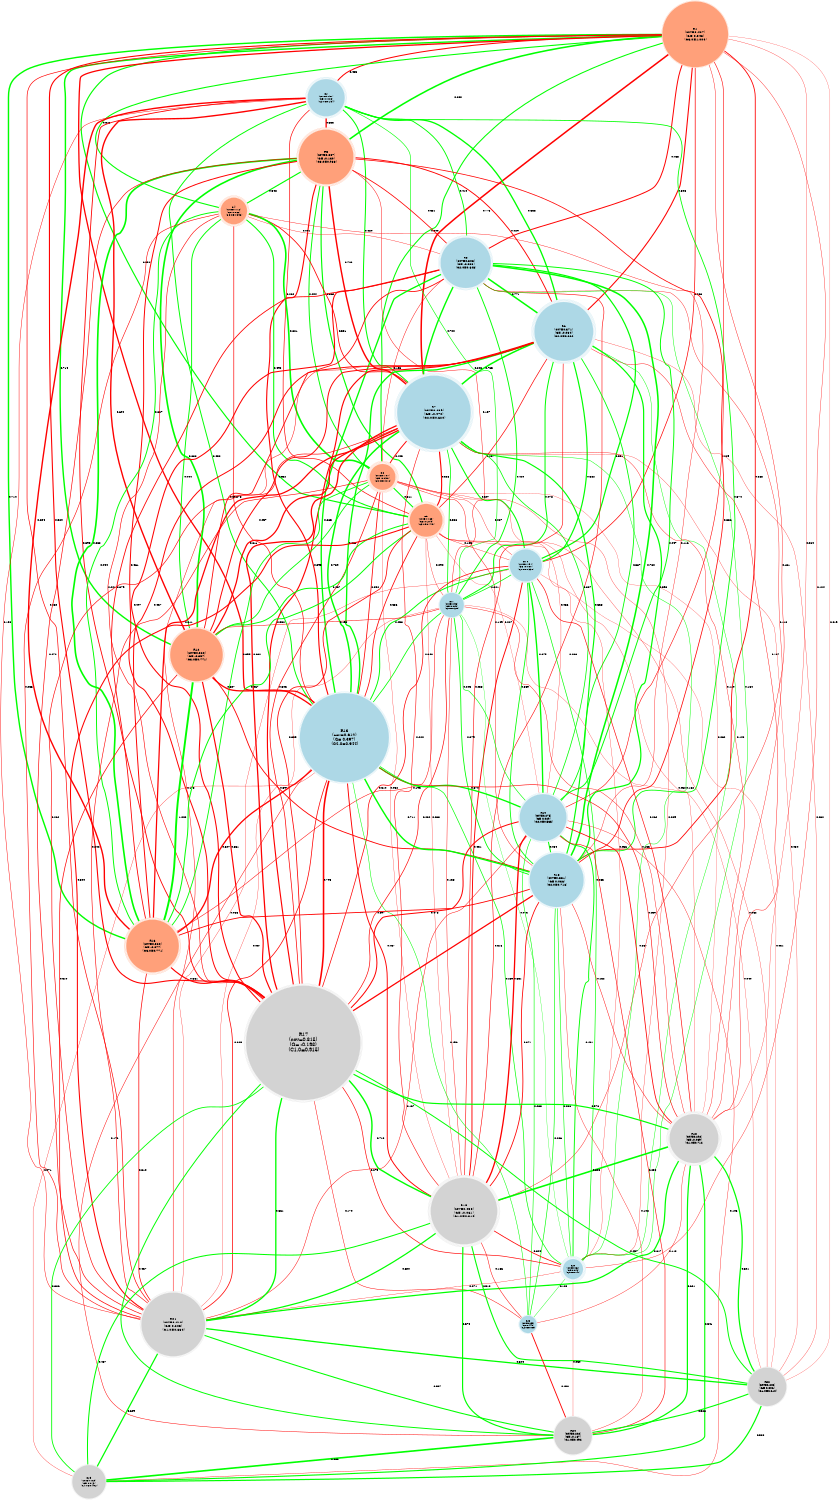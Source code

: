graph "" {
	name=FINGRAM; ratio=auto; size="10,10"; overlap="scale"; nodesep=0.3; center=true; truecolor=true;

	Rule1 [shape=circle,height=5.270,width=5.270,fixedsize=true,peripheries=2,color="#ffa07a",fillcolor="#ffa07a",fontsize=19.0,fontcolor=black,style=filled,label="R1\n (cov=0.427) \n (G= 0.543) \n (C3.0=1.000)",tooltip="Rule1:  IF flavanoids is low AND Hue is low THEN Class is 3.0 (cov=0.427 ; G= 0.543 ; C3.0=1.000)"];
	Rule2 [shape=circle,height=2.966,width=2.966,fixedsize=true,peripheries=4,color="#add8e6",fillcolor="#add8e6",fontsize=13.600000381469727,fontcolor=black,style=filled,label="R2\n (cov=0.197) \n (G= -0.083) \n (C2.0=0.254)",tooltip="Rule2:  IF MalicAcid is low AND flavanoids is low AND Hue is average AND OD280/OD315 is low THEN Class is 2.0 (cov=0.197 ; G= -0.083 ; C2.0=0.254)"];
	Rule3 [shape=circle,height=4.371,width=4.371,fixedsize=true,peripheries=4,color="#ffa07a",fillcolor="#ffa07a",fontsize=17.200000762939453,fontcolor=black,style=filled,label="R3\n (cov=0.337) \n (G= -0.130) \n (C3.0=0.938)",tooltip="Rule3:  IF MalicAcid is average AND flavanoids is low AND Hue is average AND OD280/OD315 is low THEN Class is 3.0 (cov=0.337 ; G= -0.130 ; C3.0=0.938)"];
	Rule4 [shape=circle,height=2.124,width=2.124,fixedsize=true,peripheries=4,color="#ffa07a",fillcolor="#ffa07a",fontsize=13.600000381469727,fontcolor=black,style=filled,label="R4\n (cov=0.112) \n (G= 0.066) \n (C3.0=0.396)",tooltip="Rule4:  IF MalicAcid is high AND flavanoids is low AND Hue is average AND OD280/OD315 is low THEN Class is 3.0 (cov=0.112 ; G= 0.066 ; C3.0=0.396)"];
	Rule5 [shape=circle,height=4.034,width=4.034,fixedsize=true,peripheries=4,color="#add8e6",fillcolor="#add8e6",fontsize=17.200000762939453,fontcolor=black,style=filled,label="R5\n (cov=0.303) \n (G= -0.033) \n (C2.0=0.648)",tooltip="Rule5:  IF Alcohol is low AND flavanoids is low AND Hue is average AND OD280/OD315 is average THEN Class is 2.0 (cov=0.303 ; G= -0.033 ; C2.0=0.648)"];
	Rule6 [shape=circle,height=4.708,width=4.708,fixedsize=true,peripheries=5,color="#add8e6",fillcolor="#add8e6",fontsize=17.200000762939453,fontcolor=black,style=filled,label="R6\n (cov=0.371) \n (G= -0.034) \n (C2.0=0.662)",tooltip="Rule6:  IF Alcohol is average AND MalicAcid is low AND flavanoids is low AND Hue is average AND OD280/OD315 is average THEN Class is 2.0 (cov=0.371 ; G= -0.034 ; C2.0=0.662)"];
	Rule7 [shape=circle,height=5.888,width=5.888,fixedsize=true,peripheries=5,color="#add8e6",fillcolor="#add8e6",fontsize=19.0,fontcolor=black,style=filled,label="R7\n (cov=0.489) \n (G= -0.470) \n (C2.0=0.620)",tooltip="Rule7:  IF Alcohol is average AND MalicAcid is average AND flavanoids is low AND Hue is average AND OD280/OD315 is average THEN Class is 2.0 (cov=0.489 ; G= -0.470 ; C2.0=0.620)"];
	Rule8 [shape=circle,height=2.067,width=2.067,fixedsize=true,peripheries=5,color="#ffa07a",fillcolor="#ffa07a",fontsize=13.600000381469727,fontcolor=black,style=filled,label="R8\n (cov=0.107) \n (G= -0.098) \n (C3.0=0.312)",tooltip="Rule8:  IF Alcohol is average AND MalicAcid is high AND flavanoids is low AND Hue is average AND OD280/OD315 is average THEN Class is 3.0 (cov=0.107 ; G= -0.098 ; C3.0=0.312)"];
	Rule9 [shape=circle,height=2.629,width=2.629,fixedsize=true,peripheries=4,color="#ffa07a",fillcolor="#ffa07a",fontsize=13.600000381469727,fontcolor=black,style=filled,label="R9\n (cov=0.163) \n (G= -0.209) \n (C3.0=0.479)",tooltip="Rule9:  IF Alcohol is high AND flavanoids is low AND Hue is average AND OD280/OD315 is average THEN Class is 3.0 (cov=0.163 ; G= -0.209 ; C3.0=0.479)"];
	Rule10 [shape=circle,height=2.573,width=2.573,fixedsize=true,peripheries=3,color="#add8e6",fillcolor="#add8e6",fontsize=13.600000381469727,fontcolor=black,style=filled,label="R10\n (cov=0.157) \n (G= -0.080) \n (C2.0=0.338)",tooltip="Rule10:  IF flavanoids is low AND Hue is average AND OD280/OD315 is high THEN Class is 2.0 (cov=0.157 ; G= -0.080 ; C2.0=0.338)"];
	Rule11 [shape=circle,height=1.955,width=1.955,fixedsize=true,peripheries=2,color="#add8e6",fillcolor="#add8e6",fontsize=11.800000190734863,fontcolor=black,style=filled,label="R11\n (cov=0.096) \n (G= -0.029) \n (C2.0=0.225)",tooltip="Rule11:  IF flavanoids is low AND Hue is high THEN Class is 2.0 (cov=0.096 ; G= -0.029 ; C2.0=0.225)"];
	Rule12 [shape=circle,height=4.202,width=4.202,fixedsize=true,peripheries=3,color="#ffa07a",fillcolor="#ffa07a",fontsize=17.200000762939453,fontcolor=black,style=filled,label="R12\n (cov=0.320) \n (G= -0.357) \n (C3.0=0.771)",tooltip="Rule12:  IF flavanoids is average AND OD280/OD315 is low AND Proline is low THEN Class is 3.0 (cov=0.320 ; G= -0.357 ; C3.0=0.771)"];
	Rule13 [shape=circle,height=7.124,width=7.124,fixedsize=true,peripheries=3,color="#add8e6",fillcolor="#add8e6",fontsize=22.599998474121094,fontcolor=black,style=filled,label="R13\n (cov=0.612) \n (G= 0.397) \n (C2.0=0.944)",tooltip="Rule13:  IF flavanoids is average AND OD280/OD315 is average AND Proline is low THEN Class is 2.0 (cov=0.612 ; G= 0.397 ; C2.0=0.944)"];
	Rule14 [shape=circle,height=3.753,width=3.753,fixedsize=true,peripheries=3,color="#add8e6",fillcolor="#add8e6",fontsize=15.399999618530273,fontcolor=black,style=filled,label="R14\n (cov=0.275) \n (G= 0.029) \n (C2.0=0.535)",tooltip="Rule14:  IF flavanoids is average AND OD280/OD315 is high AND Proline is low THEN Class is 2.0 (cov=0.275 ; G= 0.029 ; C2.0=0.535)"];
	Rule15 [shape=circle,height=4.315,width=4.315,fixedsize=true,peripheries=3,color="#add8e6",fillcolor="#add8e6",fontsize=17.200000762939453,fontcolor=black,style=filled,label="R15\n (cov=0.331) \n (G= 0.036) \n (C2.0=0.718)",tooltip="Rule15:  IF Alcohol is low AND flavanoids is average AND Proline is average THEN Class is 2.0 (cov=0.331 ; G= 0.036 ; C2.0=0.718)"];
	Rule16 [shape=circle,height=4.202,width=4.202,fixedsize=true,peripheries=4,color="#ffa07a",fillcolor="#ffa07a",fontsize=17.200000762939453,fontcolor=black,style=filled,label="R16\n (cov=0.320) \n (G= -0.377) \n (C3.0=0.771)",tooltip="Rule16:  IF Alcohol is average AND flavanoids is average AND OD280/OD315 is low AND Proline is average THEN Class is 3.0 (cov=0.320 ; G= -0.377 ; C3.0=0.771)"];
	Rule17 [shape=circle,height=9.146,width=9.146,fixedsize=true,peripheries=4,color="#d3d3d3",fillcolor="#d3d3d3",fontsize=26.19999885559082,fontcolor=black,style=filled,label="R17\n (cov=0.815) \n (G= -0.193) \n (C1.0=0.915)",tooltip="Rule17:  IF Alcohol is average AND flavanoids is average AND OD280/OD315 is average AND Proline is average THEN Class is 1.0 (cov=0.815 ; G= -0.193 ; C1.0=0.915)"];
	Rule18 [shape=circle,height=3.921,width=3.921,fixedsize=true,peripheries=5,color="#d3d3d3",fillcolor="#d3d3d3",fontsize=15.399999618530273,fontcolor=black,style=filled,label="R18\n (cov=0.292) \n (G= -0.069) \n (C1.0=0.712)",tooltip="Rule18:  IF Alcohol is average AND AlcalinityOfAsh is low AND flavanoids is average AND OD280/OD315 is high AND Proline is average THEN Class is 1.0 (cov=0.292 ; G= -0.069 ; C1.0=0.712)"];
	Rule19 [shape=circle,height=5.326,width=5.326,fixedsize=true,peripheries=5,color="#d3d3d3",fillcolor="#d3d3d3",fontsize=19.0,fontcolor=black,style=filled,label="R19\n (cov=0.433) \n (G= -0.061) \n (C1.0=0.814)",tooltip="Rule19:  IF Alcohol is average AND AlcalinityOfAsh is average AND flavanoids is average AND OD280/OD315 is high AND Proline is average THEN Class is 1.0 (cov=0.433 ; G= -0.061 ; C1.0=0.814)"];
	Rule20 [shape=circle,height=1.618,width=1.618,fixedsize=true,peripheries=5,color="#add8e6",fillcolor="#add8e6",fontsize=11.800000190734863,fontcolor=black,style=filled,label="R20\n (cov=0.062) \n (G= 0.079) \n (C2.0=0.141)",tooltip="Rule20:  IF Alcohol is average AND AlcalinityOfAsh is high AND flavanoids is average AND OD280/OD315 is high AND Proline is average THEN Class is 2.0 (cov=0.062 ; G= 0.079 ; C2.0=0.141)"];
	Rule21 [shape=circle,height=5.101,width=5.101,fixedsize=true,peripheries=3,color="#d3d3d3",fillcolor="#d3d3d3",fontsize=19.0,fontcolor=black,style=filled,label="R21\n (cov=0.410) \n (G= 0.205) \n (C1.0=0.864)",tooltip="Rule21:  IF Alcohol is high AND flavanoids is average AND Proline is average THEN Class is 1.0 (cov=0.410 ; G= 0.205 ; C1.0=0.864)"];
	Rule22 [shape=circle,height=3.079,width=3.079,fixedsize=true,peripheries=2,color="#d3d3d3",fillcolor="#d3d3d3",fontsize=15.399999618530273,fontcolor=black,style=filled,label="R22\n (cov=0.208) \n (G= 0.306) \n (C1.0=0.610)",tooltip="Rule22:  IF flavanoids is average AND Proline is high THEN Class is 1.0 (cov=0.208 ; G= 0.306 ; C1.0=0.610)"];
	Rule23 [shape=circle,height=1.393,width=1.393,fixedsize=true,peripheries=2,color="#add8e6",fillcolor="#add8e6",fontsize=11.800000190734863,fontcolor=black,style=filled,label="R23\n (cov=0.039) \n (G= 0.445) \n (C2.0=0.085)",tooltip="Rule23:  IF Alcohol is low AND flavanoids is high THEN Class is 2.0 (cov=0.039 ; G= 0.445 ; C2.0=0.085)"];
	Rule24 [shape=circle,height=3.022,width=3.022,fixedsize=true,peripheries=2,color="#d3d3d3",fillcolor="#d3d3d3",fontsize=15.399999618530273,fontcolor=black,style=filled,label="R24\n (cov=0.202) \n (G= -0.187) \n (C1.0=0.492)",tooltip="Rule24:  IF Alcohol is average AND flavanoids is high THEN Class is 1.0 (cov=0.202 ; G= -0.187 ; C1.0=0.492)"];
	Rule25 [shape=circle,height=2.685,width=2.685,fixedsize=true,peripheries=2,color="#d3d3d3",fillcolor="#d3d3d3",fontsize=13.600000381469727,fontcolor=black,style=filled,label="R25\n (cov=0.169) \n (G= 0.073) \n (C1.0=0.492)",tooltip="Rule25:  IF Alcohol is high AND flavanoids is high THEN Class is 1.0 (cov=0.169 ; G= 0.073 ; C1.0=0.492)"];
	  
	Rule1 -- Rule2 [penwidth=5.847,weight=51.527,color=red,fontsize=15,labelfontcolor=red,label="0.485",tooltip="R1 -- R2 (0.485)",title="R1 -- R2 (0.485)"];  
	Rule1 -- Rule3 [penwidth=8.997,weight=20.033,color=green,fontsize=15,labelfontcolor=green,label="0.800",tooltip="R1 -- R3 (0.800)",title="R1 -- R3 (0.800)"];  
	Rule1 -- Rule4 [penwidth=6.130,weight=48.701,color=green,fontsize=15,labelfontcolor=green,label="0.513",tooltip="R1 -- R4 (0.513)",title="R1 -- R4 (0.513)"];  
	Rule1 -- Rule5 [penwidth=5.683,weight=53.171,color=red,fontsize=15,labelfontcolor=red,label="0.468",tooltip="R1 -- R5 (0.468)",title="R1 -- R5 (0.468)"];  
	Rule1 -- Rule6 [penwidth=6.083,weight=49.170,color=red,fontsize=15,labelfontcolor=red,label="0.508",tooltip="R1 -- R6 (0.508)",title="R1 -- R6 (0.508)"];  
	Rule1 -- Rule7 [penwidth=8.748,weight=22.523,color=red,fontsize=15,labelfontcolor=red,label="0.775",tooltip="R1 -- R7 (0.775)",title="R1 -- R7 (0.775)"];  
	Rule1 -- Rule8 [penwidth=6.000,weight=50.000,color=green,fontsize=15,labelfontcolor=green,label="0.500",tooltip="R1 -- R8 (0.500)",title="R1 -- R8 (0.500)"];  
	Rule1 -- Rule9 [penwidth=6.538,weight=44.618,color=green,fontsize=15,labelfontcolor=green,label="0.554",tooltip="R1 -- R9 (0.554)",title="R1 -- R9 (0.554)"];  
	Rule1 -- Rule10 [penwidth=4.035,weight=69.651,color=red,fontsize=15,labelfontcolor=red,label="0.303",tooltip="R1 -- R10 (0.303)",title="R1 -- R10 (0.303)"];  
	Rule1 -- Rule12 [penwidth=8.141,weight=28.591,color=green,fontsize=15,labelfontcolor=green,label="0.714",tooltip="R1 -- R12 (0.714)",title="R1 -- R12 (0.714)"];  
	Rule1 -- Rule13 [penwidth=7.372,weight=36.275,color=red,fontsize=15,labelfontcolor=red,label="0.637",tooltip="R1 -- R13 (0.637)",title="R1 -- R13 (0.637)"];  
	Rule1 -- Rule14 [penwidth=3.294,weight=77.058,color=red,fontsize=15,labelfontcolor=red,label="0.229",tooltip="R1 -- R14 (0.229)",title="R1 -- R14 (0.229)"];  
	Rule1 -- Rule15 [penwidth=4.883,weight=61.172,color=red,fontsize=15,labelfontcolor=red,label="0.388",tooltip="R1 -- R15 (0.388)",title="R1 -- R15 (0.388)"];  
	Rule1 -- Rule16 [penwidth=8.141,weight=28.591,color=green,fontsize=15,labelfontcolor=green,label="0.714",tooltip="R1 -- R16 (0.714)",title="R1 -- R16 (0.714)"];  
	Rule1 -- Rule17 [penwidth=6.239,weight=47.607,color=red,fontsize=15,labelfontcolor=red,label="0.524",tooltip="R1 -- R17 (0.524)",title="R1 -- R17 (0.524)"];  
	Rule1 -- Rule18 [penwidth=1.636,weight=93.637,color=red,fontsize=15,labelfontcolor=red,label="0.064",tooltip="R1 -- R18 (0.064)",title="R1 -- R18 (0.064)"];  
	Rule1 -- Rule19 [penwidth=2.307,weight=86.928,color=red,fontsize=15,labelfontcolor=red,label="0.131",tooltip="R1 -- R19 (0.131)",title="R1 -- R19 (0.131)"];  
	Rule1 -- Rule20 [penwidth=2.038,weight=89.624,color=red,fontsize=15,labelfontcolor=red,label="0.104",tooltip="R1 -- R20 (0.104)",title="R1 -- R20 (0.104)"];  
	Rule1 -- Rule21 [penwidth=3.819,weight=71.806,color=red,fontsize=15,labelfontcolor=red,label="0.282",tooltip="R1 -- R21 (0.282)",title="R1 -- R21 (0.282)"];  
	Rule1 -- Rule22 [penwidth=1.191,weight=98.088,color=red,fontsize=15,labelfontcolor=red,label="0.019",tooltip="R1 -- R22 (0.019)",title="R1 -- R22 (0.019)"];  
	Rule2 -- Rule3 [penwidth=7.547,weight=34.535,color=red,fontsize=15,labelfontcolor=red,label="0.655",tooltip="R2 -- R3 (0.655)",title="R2 -- R3 (0.655)"];  
	Rule2 -- Rule5 [penwidth=5.140,weight=58.596,color=green,fontsize=15,labelfontcolor=green,label="0.414",tooltip="R2 -- R5 (0.414)",title="R2 -- R5 (0.414)"];  
	Rule2 -- Rule6 [penwidth=7.658,weight=33.420,color=green,fontsize=15,labelfontcolor=green,label="0.666",tooltip="R2 -- R6 (0.666)",title="R2 -- R6 (0.666)"];  
	Rule2 -- Rule7 [penwidth=5.893,weight=51.071,color=green,fontsize=15,labelfontcolor=green,label="0.489",tooltip="R2 -- R7 (0.489)",title="R2 -- R7 (0.489)"];  
	Rule2 -- Rule9 [penwidth=3.825,weight=71.751,color=red,fontsize=15,labelfontcolor=red,label="0.282",tooltip="R2 -- R9 (0.282)",title="R2 -- R9 (0.282)"];  
	Rule2 -- Rule11 [penwidth=3.460,weight=75.402,color=green,fontsize=15,labelfontcolor=green,label="0.246",tooltip="R2 -- R11 (0.246)",title="R2 -- R11 (0.246)"];  
	Rule2 -- Rule12 [penwidth=7.940,weight=30.595,color=red,fontsize=15,labelfontcolor=red,label="0.694",tooltip="R2 -- R12 (0.694)",title="R2 -- R12 (0.694)"];  
	Rule2 -- Rule13 [penwidth=5.533,weight=54.667,color=green,fontsize=15,labelfontcolor=green,label="0.453",tooltip="R2 -- R13 (0.453)",title="R2 -- R13 (0.453)"];  
	Rule2 -- Rule15 [penwidth=4.741,weight=62.590,color=green,fontsize=15,labelfontcolor=green,label="0.374",tooltip="R2 -- R15 (0.374)",title="R2 -- R15 (0.374)"];  
	Rule2 -- Rule16 [penwidth=7.940,weight=30.595,color=red,fontsize=15,labelfontcolor=red,label="0.694",tooltip="R2 -- R16 (0.694)",title="R2 -- R16 (0.694)"];  
	Rule2 -- Rule17 [penwidth=4.930,weight=60.696,color=red,fontsize=15,labelfontcolor=red,label="0.393",tooltip="R2 -- R17 (0.393)",title="R2 -- R17 (0.393)"];  
	Rule2 -- Rule21 [penwidth=2.583,weight=84.173,color=red,fontsize=15,labelfontcolor=red,label="0.158",tooltip="R2 -- R21 (0.158)",title="R2 -- R21 (0.158)"];  
	Rule3 -- Rule4 [penwidth=6.485,weight=45.152,color=green,fontsize=15,labelfontcolor=green,label="0.548",tooltip="R3 -- R4 (0.548)",title="R3 -- R4 (0.548)"];  
	Rule3 -- Rule5 [penwidth=4.514,weight=64.864,color=red,fontsize=15,labelfontcolor=red,label="0.351",tooltip="R3 -- R5 (0.351)",title="R3 -- R5 (0.351)"];  
	Rule3 -- Rule6 [penwidth=5.291,weight=57.094,color=red,fontsize=15,labelfontcolor=red,label="0.429",tooltip="R3 -- R6 (0.429)",title="R3 -- R6 (0.429)"];  
	Rule3 -- Rule7 [penwidth=8.197,weight=28.027,color=red,fontsize=15,labelfontcolor=red,label="0.720",tooltip="R3 -- R7 (0.720)",title="R3 -- R7 (0.720)"];  
	Rule3 -- Rule8 [penwidth=5.443,weight=55.574,color=green,fontsize=15,labelfontcolor=green,label="0.444",tooltip="R3 -- R8 (0.444)",title="R3 -- R8 (0.444)"];  
	Rule3 -- Rule9 [penwidth=6.514,weight=44.862,color=green,fontsize=15,labelfontcolor=green,label="0.551",tooltip="R3 -- R9 (0.551)",title="R3 -- R9 (0.551)"];  
	Rule3 -- Rule11 [penwidth=2.566,weight=84.344,color=red,fontsize=15,labelfontcolor=red,label="0.157",tooltip="R3 -- R11 (0.157)",title="R3 -- R11 (0.157)"];  
	Rule3 -- Rule12 [penwidth=9.379,weight=16.212,color=green,fontsize=15,labelfontcolor=green,label="0.838",tooltip="R3 -- R12 (0.838)",title="R3 -- R12 (0.838)"];  
	Rule3 -- Rule13 [penwidth=6.317,weight=46.828,color=red,fontsize=15,labelfontcolor=red,label="0.532",tooltip="R3 -- R13 (0.532)",title="R3 -- R13 (0.532)"];  
	Rule3 -- Rule15 [penwidth=4.361,weight=66.385,color=red,fontsize=15,labelfontcolor=red,label="0.336",tooltip="R3 -- R15 (0.336)",title="R3 -- R15 (0.336)"];  
	Rule3 -- Rule16 [penwidth=9.379,weight=16.212,color=green,fontsize=15,labelfontcolor=green,label="0.838",tooltip="R3 -- R16 (0.838)",title="R3 -- R16 (0.838)"];  
	Rule3 -- Rule17 [penwidth=5.610,weight=53.899,color=red,fontsize=15,labelfontcolor=red,label="0.461",tooltip="R3 -- R17 (0.461)",title="R3 -- R17 (0.461)"];  
	Rule3 -- Rule21 [penwidth=3.720,weight=72.802,color=red,fontsize=15,labelfontcolor=red,label="0.272",tooltip="R3 -- R21 (0.272)",title="R3 -- R21 (0.272)"];  
	Rule4 -- Rule5 [penwidth=1.913,weight=90.871,color=red,fontsize=15,labelfontcolor=red,label="0.091",tooltip="R4 -- R5 (0.091)",title="R4 -- R5 (0.091)"];  
	Rule4 -- Rule7 [penwidth=4.596,weight=64.040,color=red,fontsize=15,labelfontcolor=red,label="0.360",tooltip="R4 -- R7 (0.360)",title="R4 -- R7 (0.360)"];  
	Rule4 -- Rule8 [penwidth=9.208,weight=17.922,color=green,fontsize=15,labelfontcolor=green,label="0.821",tooltip="R4 -- R8 (0.821)",title="R4 -- R8 (0.821)"];  
	Rule4 -- Rule9 [penwidth=5.983,weight=50.173,color=green,fontsize=15,labelfontcolor=green,label="0.498",tooltip="R4 -- R9 (0.498)",title="R4 -- R9 (0.498)"];  
	Rule4 -- Rule12 [penwidth=5.443,weight=55.574,color=green,fontsize=15,labelfontcolor=green,label="0.444",tooltip="R4 -- R12 (0.444)",title="R4 -- R12 (0.444)"];  
	Rule4 -- Rule13 [penwidth=3.784,weight=72.157,color=red,fontsize=15,labelfontcolor=red,label="0.278",tooltip="R4 -- R13 (0.278)",title="R4 -- R13 (0.278)"];  
	Rule4 -- Rule15 [penwidth=2.164,weight=88.356,color=red,fontsize=15,labelfontcolor=red,label="0.116",tooltip="R4 -- R15 (0.116)",title="R4 -- R15 (0.116)"];  
	Rule4 -- Rule16 [penwidth=5.443,weight=55.574,color=green,fontsize=15,labelfontcolor=green,label="0.444",tooltip="R4 -- R16 (0.444)",title="R4 -- R16 (0.444)"];  
	Rule4 -- Rule17 [penwidth=3.414,weight=75.860,color=red,fontsize=15,labelfontcolor=red,label="0.241",tooltip="R4 -- R17 (0.241)",title="R4 -- R17 (0.241)"];  
	Rule4 -- Rule21 [penwidth=3.355,weight=76.446,color=red,fontsize=15,labelfontcolor=red,label="0.236",tooltip="R4 -- R21 (0.236)",title="R4 -- R21 (0.236)"];  
	Rule5 -- Rule6 [penwidth=8.705,weight=22.947,color=green,fontsize=15,labelfontcolor=green,label="0.771",tooltip="R5 -- R6 (0.771)",title="R5 -- R6 (0.771)"];  
	Rule5 -- Rule7 [penwidth=8.003,weight=29.970,color=green,fontsize=15,labelfontcolor=green,label="0.700",tooltip="R5 -- R7 (0.700)",title="R5 -- R7 (0.700)"];  
	Rule5 -- Rule8 [penwidth=2.561,weight=84.390,color=red,fontsize=15,labelfontcolor=red,label="0.156",tooltip="R5 -- R8 (0.156)",title="R5 -- R8 (0.156)"];  
	Rule5 -- Rule10 [penwidth=6.915,weight=40.850,color=green,fontsize=15,labelfontcolor=green,label="0.591",tooltip="R5 -- R10 (0.591)",title="R5 -- R10 (0.591)"];  
	Rule5 -- Rule11 [penwidth=5.291,weight=57.094,color=green,fontsize=15,labelfontcolor=green,label="0.429",tooltip="R5 -- R11 (0.429)",title="R5 -- R11 (0.429)"];  
	Rule5 -- Rule12 [penwidth=4.785,weight=62.148,color=red,fontsize=15,labelfontcolor=red,label="0.379",tooltip="R5 -- R12 (0.379)",title="R5 -- R12 (0.379)"];  
	Rule5 -- Rule13 [penwidth=7.648,weight=33.525,color=green,fontsize=15,labelfontcolor=green,label="0.665",tooltip="R5 -- R13 (0.665)",title="R5 -- R13 (0.665)"];  
	Rule5 -- Rule14 [penwidth=5.471,weight=55.287,color=green,fontsize=15,labelfontcolor=green,label="0.447",tooltip="R5 -- R14 (0.447)",title="R5 -- R14 (0.447)"];  
	Rule5 -- Rule15 [penwidth=8.795,weight=22.048,color=green,fontsize=15,labelfontcolor=green,label="0.780",tooltip="R5 -- R15 (0.780)",title="R5 -- R15 (0.780)"];  
	Rule5 -- Rule16 [penwidth=4.785,weight=62.148,color=red,fontsize=15,labelfontcolor=red,label="0.379",tooltip="R5 -- R16 (0.379)",title="R5 -- R16 (0.379)"];  
	Rule5 -- Rule17 [penwidth=5.972,weight=50.275,color=red,fontsize=15,labelfontcolor=red,label="0.497",tooltip="R5 -- R17 (0.497)",title="R5 -- R17 (0.497)"];  
	Rule5 -- Rule18 [penwidth=2.132,weight=88.677,color=red,fontsize=15,labelfontcolor=red,label="0.113",tooltip="R5 -- R18 (0.113)",title="R5 -- R18 (0.113)"];  
	Rule5 -- Rule19 [penwidth=3.326,weight=76.738,color=red,fontsize=15,labelfontcolor=red,label="0.233",tooltip="R5 -- R19 (0.233)",title="R5 -- R19 (0.233)"];  
	Rule5 -- Rule20 [penwidth=2.641,weight=83.588,color=green,fontsize=15,labelfontcolor=green,label="0.164",tooltip="R5 -- R20 (0.164)",title="R5 -- R20 (0.164)"];  
	Rule6 -- Rule7 [penwidth=8.654,weight=23.459,color=green,fontsize=15,labelfontcolor=green,label="0.765",tooltip="R6 -- R7 (0.765)",title="R6 -- R7 (0.765)"];  
	Rule6 -- Rule9 [penwidth=3.971,weight=70.285,color=red,fontsize=15,labelfontcolor=red,label="0.297",tooltip="R6 -- R9 (0.297)",title="R6 -- R9 (0.297)"];  
	Rule6 -- Rule10 [penwidth=6.816,weight=41.845,color=green,fontsize=15,labelfontcolor=green,label="0.582",tooltip="R6 -- R10 (0.582)",title="R6 -- R10 (0.582)"];  
	Rule6 -- Rule11 [penwidth=5.777,weight=52.233,color=green,fontsize=15,labelfontcolor=green,label="0.478",tooltip="R6 -- R11 (0.478)",title="R6 -- R11 (0.478)"];  
	Rule6 -- Rule12 [penwidth=5.565,weight=54.349,color=red,fontsize=15,labelfontcolor=red,label="0.457",tooltip="R6 -- R12 (0.457)",title="R6 -- R12 (0.457)"];  
	Rule6 -- Rule13 [penwidth=7.602,weight=33.976,color=green,fontsize=15,labelfontcolor=green,label="0.660",tooltip="R6 -- R13 (0.660)",title="R6 -- R13 (0.660)"];  
	Rule6 -- Rule14 [penwidth=4.869,weight=61.314,color=green,fontsize=15,labelfontcolor=green,label="0.387",tooltip="R6 -- R14 (0.387)",title="R6 -- R14 (0.387)"];  
	Rule6 -- Rule15 [penwidth=6.929,weight=40.707,color=green,fontsize=15,labelfontcolor=green,label="0.593",tooltip="R6 -- R15 (0.593)",title="R6 -- R15 (0.593)"];  
	Rule6 -- Rule16 [penwidth=5.565,weight=54.349,color=red,fontsize=15,labelfontcolor=red,label="0.457",tooltip="R6 -- R16 (0.457)",title="R6 -- R16 (0.457)"];  
	Rule6 -- Rule17 [penwidth=6.520,weight=44.800,color=red,fontsize=15,labelfontcolor=red,label="0.552",tooltip="R6 -- R17 (0.552)",title="R6 -- R17 (0.552)"];  
	Rule6 -- Rule18 [penwidth=2.366,weight=86.344,color=red,fontsize=15,labelfontcolor=red,label="0.137",tooltip="R6 -- R18 (0.137)",title="R6 -- R18 (0.137)"];  
	Rule6 -- Rule19 [penwidth=3.385,weight=76.153,color=red,fontsize=15,labelfontcolor=red,label="0.238",tooltip="R6 -- R19 (0.238)",title="R6 -- R19 (0.238)"];  
	Rule6 -- Rule20 [penwidth=2.485,weight=85.155,color=green,fontsize=15,labelfontcolor=green,label="0.148",tooltip="R6 -- R20 (0.148)",title="R6 -- R20 (0.148)"];  
	Rule6 -- Rule21 [penwidth=2.729,weight=82.712,color=red,fontsize=15,labelfontcolor=red,label="0.173",tooltip="R6 -- R21 (0.173)",title="R6 -- R21 (0.173)"];  
	Rule6 -- Rule22 [penwidth=1.615,weight=93.845,color=red,fontsize=15,labelfontcolor=red,label="0.062",tooltip="R6 -- R22 (0.062)",title="R6 -- R22 (0.062)"];  
	Rule7 -- Rule8 [penwidth=5.427,weight=55.727,color=red,fontsize=15,labelfontcolor=red,label="0.443",tooltip="R7 -- R8 (0.443)",title="R7 -- R8 (0.443)"];  
	Rule7 -- Rule9 [penwidth=6.375,weight=46.247,color=red,fontsize=15,labelfontcolor=red,label="0.538",tooltip="R7 -- R9 (0.538)",title="R7 -- R9 (0.538)"];  
	Rule7 -- Rule10 [penwidth=6.065,weight=49.347,color=green,fontsize=15,labelfontcolor=green,label="0.507",tooltip="R7 -- R10 (0.507)",title="R7 -- R10 (0.507)"];  
	Rule7 -- Rule11 [penwidth=4.380,weight=66.197,color=green,fontsize=15,labelfontcolor=green,label="0.338",tooltip="R7 -- R11 (0.338)",title="R7 -- R11 (0.338)"];  
	Rule7 -- Rule12 [penwidth=7.106,weight=38.938,color=red,fontsize=15,labelfontcolor=red,label="0.611",tooltip="R7 -- R12 (0.611)",title="R7 -- R12 (0.611)"];  
	Rule7 -- Rule13 [penwidth=8.394,weight=26.063,color=green,fontsize=15,labelfontcolor=green,label="0.739",tooltip="R7 -- R13 (0.739)",title="R7 -- R13 (0.739)"];  
	Rule7 -- Rule14 [penwidth=4.369,weight=66.305,color=green,fontsize=15,labelfontcolor=green,label="0.337",tooltip="R7 -- R14 (0.337)",title="R7 -- R14 (0.337)"];  
	Rule7 -- Rule15 [penwidth=6.583,weight=44.169,color=green,fontsize=15,labelfontcolor=green,label="0.558",tooltip="R7 -- R15 (0.558)",title="R7 -- R15 (0.558)"];  
	Rule7 -- Rule16 [penwidth=7.106,weight=38.938,color=red,fontsize=15,labelfontcolor=red,label="0.611",tooltip="R7 -- R16 (0.611)",title="R7 -- R16 (0.611)"];  
	Rule7 -- Rule17 [penwidth=7.321,weight=36.786,color=red,fontsize=15,labelfontcolor=red,label="0.632",tooltip="R7 -- R17 (0.632)",title="R7 -- R17 (0.632)"];  
	Rule7 -- Rule18 [penwidth=2.189,weight=88.106,color=red,fontsize=15,labelfontcolor=red,label="0.119",tooltip="R7 -- R18 (0.119)",title="R7 -- R18 (0.119)"];  
	Rule7 -- Rule19 [penwidth=3.199,weight=78.008,color=red,fontsize=15,labelfontcolor=red,label="0.220",tooltip="R7 -- R19 (0.220)",title="R7 -- R19 (0.220)"];  
	Rule7 -- Rule20 [penwidth=2.616,weight=83.837,color=green,fontsize=15,labelfontcolor=green,label="0.162",tooltip="R7 -- R20 (0.162)",title="R7 -- R20 (0.162)"];  
	Rule7 -- Rule21 [penwidth=3.635,weight=73.649,color=red,fontsize=15,labelfontcolor=red,label="0.264",tooltip="R7 -- R21 (0.264)",title="R7 -- R21 (0.264)"];  
	Rule7 -- Rule22 [penwidth=1.536,weight=94.639,color=red,fontsize=15,labelfontcolor=red,label="0.054",tooltip="R7 -- R22 (0.054)",title="R7 -- R22 (0.054)"];  
	Rule8 -- Rule9 [penwidth=6.112,weight=48.878,color=green,fontsize=15,labelfontcolor=green,label="0.511",tooltip="R8 -- R9 (0.511)",title="R8 -- R9 (0.511)"];  
	Rule8 -- Rule10 [penwidth=1.867,weight=91.329,color=red,fontsize=15,labelfontcolor=red,label="0.087",tooltip="R8 -- R10 (0.087)",title="R8 -- R10 (0.087)"];  
	Rule8 -- Rule12 [penwidth=4.950,weight=60.497,color=green,fontsize=15,labelfontcolor=green,label="0.395",tooltip="R8 -- R12 (0.395)",title="R8 -- R12 (0.395)"];  
	Rule8 -- Rule13 [penwidth=4.516,weight=64.842,color=red,fontsize=15,labelfontcolor=red,label="0.352",tooltip="R8 -- R13 (0.352)",title="R8 -- R13 (0.352)"];  
	Rule8 -- Rule14 [penwidth=1.655,weight=93.445,color=red,fontsize=15,labelfontcolor=red,label="0.066",tooltip="R8 -- R14 (0.066)",title="R8 -- R14 (0.066)"];  
	Rule8 -- Rule15 [penwidth=2.493,weight=85.066,color=red,fontsize=15,labelfontcolor=red,label="0.149",tooltip="R8 -- R15 (0.149)",title="R8 -- R15 (0.149)"];  
	Rule8 -- Rule16 [penwidth=4.950,weight=60.497,color=green,fontsize=15,labelfontcolor=green,label="0.395",tooltip="R8 -- R16 (0.395)",title="R8 -- R16 (0.395)"];  
	Rule8 -- Rule17 [penwidth=4.048,weight=69.517,color=red,fontsize=15,labelfontcolor=red,label="0.305",tooltip="R8 -- R17 (0.305)",title="R8 -- R17 (0.305)"];  
	Rule8 -- Rule18 [penwidth=1.318,weight=96.819,color=red,fontsize=15,labelfontcolor=red,label="0.032",tooltip="R8 -- R18 (0.032)",title="R8 -- R18 (0.032)"];  
	Rule8 -- Rule19 [penwidth=1.523,weight=94.771,color=red,fontsize=15,labelfontcolor=red,label="0.052",tooltip="R8 -- R19 (0.052)",title="R8 -- R19 (0.052)"];  
	Rule8 -- Rule20 [penwidth=1.692,weight=93.083,color=red,fontsize=15,labelfontcolor=red,label="0.069",tooltip="R8 -- R20 (0.069)",title="R8 -- R20 (0.069)"];  
	Rule8 -- Rule21 [penwidth=3.417,weight=75.834,color=red,fontsize=15,labelfontcolor=red,label="0.242",tooltip="R8 -- R21 (0.242)",title="R8 -- R21 (0.242)"];  
	Rule9 -- Rule10 [penwidth=2.053,weight=89.472,color=red,fontsize=15,labelfontcolor=red,label="0.105",tooltip="R9 -- R10 (0.105)",title="R9 -- R10 (0.105)"];  
	Rule9 -- Rule11 [penwidth=1.901,weight=90.992,color=red,fontsize=15,labelfontcolor=red,label="0.090",tooltip="R9 -- R11 (0.090)",title="R9 -- R11 (0.090)"];  
	Rule9 -- Rule12 [penwidth=5.673,weight=53.268,color=green,fontsize=15,labelfontcolor=green,label="0.467",tooltip="R9 -- R12 (0.467)",title="R9 -- R12 (0.467)"];  
	Rule9 -- Rule13 [penwidth=4.557,weight=64.427,color=red,fontsize=15,labelfontcolor=red,label="0.356",tooltip="R9 -- R13 (0.356)",title="R9 -- R13 (0.356)"];  
	Rule9 -- Rule14 [penwidth=1.265,weight=97.347,color=red,fontsize=15,labelfontcolor=red,label="0.027",tooltip="R9 -- R14 (0.027)",title="R9 -- R14 (0.027)"];  
	Rule9 -- Rule16 [penwidth=5.673,weight=53.268,color=green,fontsize=15,labelfontcolor=green,label="0.467",tooltip="R9 -- R16 (0.467)",title="R9 -- R16 (0.467)"];  
	Rule9 -- Rule17 [penwidth=4.547,weight=64.531,color=red,fontsize=15,labelfontcolor=red,label="0.355",tooltip="R9 -- R17 (0.355)",title="R9 -- R17 (0.355)"];  
	Rule9 -- Rule18 [penwidth=1.515,weight=94.850,color=red,fontsize=15,labelfontcolor=red,label="0.052",tooltip="R9 -- R18 (0.052)",title="R9 -- R18 (0.052)"];  
	Rule9 -- Rule19 [penwidth=1.635,weight=93.651,color=red,fontsize=15,labelfontcolor=red,label="0.063",tooltip="R9 -- R19 (0.063)",title="R9 -- R19 (0.063)"];  
	Rule9 -- Rule20 [penwidth=1.560,weight=94.401,color=red,fontsize=15,labelfontcolor=red,label="0.056",tooltip="R9 -- R20 (0.056)",title="R9 -- R20 (0.056)"];  
	Rule9 -- Rule21 [penwidth=5.999,weight=50.012,color=red,fontsize=15,labelfontcolor=red,label="0.500",tooltip="R9 -- R21 (0.500)",title="R9 -- R21 (0.500)"];  
	Rule9 -- Rule22 [penwidth=1.619,weight=93.810,color=red,fontsize=15,labelfontcolor=red,label="0.062",tooltip="R9 -- R22 (0.062)",title="R9 -- R22 (0.062)"];  
	Rule10 -- Rule11 [penwidth=4.208,weight=67.916,color=green,fontsize=15,labelfontcolor=green,label="0.321",tooltip="R10 -- R11 (0.321)",title="R10 -- R11 (0.321)"];  
	Rule10 -- Rule13 [penwidth=5.525,weight=54.747,color=green,fontsize=15,labelfontcolor=green,label="0.453",tooltip="R10 -- R13 (0.453)",title="R10 -- R13 (0.453)"];  
	Rule10 -- Rule14 [penwidth=7.749,weight=32.506,color=green,fontsize=15,labelfontcolor=green,label="0.675",tooltip="R10 -- R14 (0.675)",title="R10 -- R14 (0.675)"];  
	Rule10 -- Rule15 [penwidth=4.691,weight=63.095,color=green,fontsize=15,labelfontcolor=green,label="0.369",tooltip="R10 -- R15 (0.369)",title="R10 -- R15 (0.369)"];  
	Rule10 -- Rule17 [penwidth=4.139,weight=68.612,color=red,fontsize=15,labelfontcolor=red,label="0.314",tooltip="R10 -- R17 (0.314)",title="R10 -- R17 (0.314)"];  
	Rule10 -- Rule18 [penwidth=3.621,weight=73.793,color=red,fontsize=15,labelfontcolor=red,label="0.262",tooltip="R10 -- R18 (0.262)",title="R10 -- R18 (0.262)"];  
	Rule10 -- Rule19 [penwidth=5.307,weight=56.927,color=red,fontsize=15,labelfontcolor=red,label="0.431",tooltip="R10 -- R19 (0.431)",title="R10 -- R19 (0.431)"];  
	Rule10 -- Rule20 [penwidth=3.849,weight=71.510,color=green,fontsize=15,labelfontcolor=green,label="0.285",tooltip="R10 -- R20 (0.285)",title="R10 -- R20 (0.285)"];  
	Rule10 -- Rule21 [penwidth=1.664,weight=93.364,color=red,fontsize=15,labelfontcolor=red,label="0.066",tooltip="R10 -- R21 (0.066)",title="R10 -- R21 (0.066)"];  
	Rule10 -- Rule22 [penwidth=1.315,weight=96.850,color=red,fontsize=15,labelfontcolor=red,label="0.031",tooltip="R10 -- R22 (0.031)",title="R10 -- R22 (0.031)"];  
	Rule11 -- Rule12 [penwidth=2.927,weight=80.725,color=red,fontsize=15,labelfontcolor=red,label="0.193",tooltip="R11 -- R12 (0.193)",title="R11 -- R12 (0.193)"];  
	Rule11 -- Rule13 [penwidth=4.485,weight=65.154,color=green,fontsize=15,labelfontcolor=green,label="0.348",tooltip="R11 -- R13 (0.348)",title="R11 -- R13 (0.348)"];  
	Rule11 -- Rule14 [penwidth=3.425,weight=75.746,color=green,fontsize=15,labelfontcolor=green,label="0.243",tooltip="R11 -- R14 (0.243)",title="R11 -- R14 (0.243)"];  
	Rule11 -- Rule15 [penwidth=4.789,weight=62.109,color=green,fontsize=15,labelfontcolor=green,label="0.379",tooltip="R11 -- R15 (0.379)",title="R11 -- R15 (0.379)"];  
	Rule11 -- Rule16 [penwidth=2.927,weight=80.725,color=red,fontsize=15,labelfontcolor=red,label="0.193",tooltip="R11 -- R16 (0.193)",title="R11 -- R16 (0.193)"];  
	Rule11 -- Rule17 [penwidth=3.820,weight=71.802,color=red,fontsize=15,labelfontcolor=red,label="0.282",tooltip="R11 -- R17 (0.282)",title="R11 -- R17 (0.282)"];  
	Rule11 -- Rule18 [penwidth=2.345,weight=86.547,color=red,fontsize=15,labelfontcolor=red,label="0.135",tooltip="R11 -- R18 (0.135)",title="R11 -- R18 (0.135)"];  
	Rule11 -- Rule19 [penwidth=2.382,weight=86.180,color=red,fontsize=15,labelfontcolor=red,label="0.138",tooltip="R11 -- R19 (0.138)",title="R11 -- R19 (0.138)"];  
	Rule11 -- Rule20 [penwidth=1.731,weight=92.687,color=green,fontsize=15,labelfontcolor=green,label="0.073",tooltip="R11 -- R20 (0.073)",title="R11 -- R20 (0.073)"];  
	Rule11 -- Rule21 [penwidth=1.568,weight=94.323,color=red,fontsize=15,labelfontcolor=red,label="0.057",tooltip="R11 -- R21 (0.057)",title="R11 -- R21 (0.057)"];  
	Rule11 -- Rule22 [penwidth=1.404,weight=95.958,color=red,fontsize=15,labelfontcolor=red,label="0.040",tooltip="R11 -- R22 (0.040)",title="R11 -- R22 (0.040)"];  
	Rule12 -- Rule13 [penwidth=7.470,weight=35.298,color=red,fontsize=15,labelfontcolor=red,label="0.647",tooltip="R12 -- R13 (0.647)",title="R12 -- R13 (0.647)"];  
	Rule12 -- Rule15 [penwidth=4.966,weight=60.339,color=red,fontsize=15,labelfontcolor=red,label="0.397",tooltip="R12 -- R15 (0.397)",title="R12 -- R15 (0.397)"];  
	Rule12 -- Rule16 [penwidth=11.000,weight=0.000,color=green,fontsize=15,labelfontcolor=green,label="1.000",tooltip="R12 -- R16 (1.000)",title="R12 -- R16 (1.000)"];  
	Rule12 -- Rule17 [penwidth=6.610,weight=43.902,color=red,fontsize=15,labelfontcolor=red,label="0.561",tooltip="R12 -- R17 (0.561)",title="R12 -- R17 (0.561)"];  
	Rule12 -- Rule21 [penwidth=4.100,weight=68.995,color=red,fontsize=15,labelfontcolor=red,label="0.310",tooltip="R12 -- R21 (0.310)",title="R12 -- R21 (0.310)"];  
	Rule13 -- Rule14 [penwidth=7.705,weight=32.952,color=green,fontsize=15,labelfontcolor=green,label="0.670",tooltip="R13 -- R14 (0.670)",title="R13 -- R14 (0.670)"];  
	Rule13 -- Rule15 [penwidth=8.108,weight=28.922,color=green,fontsize=15,labelfontcolor=green,label="0.711",tooltip="R13 -- R15 (0.711)",title="R13 -- R15 (0.711)"];  
	Rule13 -- Rule16 [penwidth=7.470,weight=35.298,color=red,fontsize=15,labelfontcolor=red,label="0.647",tooltip="R13 -- R16 (0.647)",title="R13 -- R16 (0.647)"];  
	Rule13 -- Rule17 [penwidth=8.954,weight=20.457,color=red,fontsize=15,labelfontcolor=red,label="0.795",tooltip="R13 -- R17 (0.795)",title="R13 -- R17 (0.795)"];  
	Rule13 -- Rule18 [penwidth=3.391,weight=76.091,color=red,fontsize=15,labelfontcolor=red,label="0.239",tooltip="R13 -- R18 (0.239)",title="R13 -- R18 (0.239)"];  
	Rule13 -- Rule19 [penwidth=5.366,weight=56.338,color=red,fontsize=15,labelfontcolor=red,label="0.437",tooltip="R13 -- R19 (0.437)",title="R13 -- R19 (0.437)"];  
	Rule13 -- Rule20 [penwidth=3.888,weight=71.120,color=green,fontsize=15,labelfontcolor=green,label="0.289",tooltip="R13 -- R20 (0.289)",title="R13 -- R20 (0.289)"];  
	Rule13 -- Rule21 [penwidth=4.251,weight=67.490,color=red,fontsize=15,labelfontcolor=red,label="0.325",tooltip="R13 -- R21 (0.325)",title="R13 -- R21 (0.325)"];  
	Rule13 -- Rule23 [penwidth=2.955,weight=80.448,color=green,fontsize=15,labelfontcolor=green,label="0.196",tooltip="R13 -- R23 (0.196)",title="R13 -- R23 (0.196)"];  
	Rule13 -- Rule24 [penwidth=2.756,weight=82.440,color=red,fontsize=15,labelfontcolor=red,label="0.176",tooltip="R13 -- R24 (0.176)",title="R13 -- R24 (0.176)"];  
	Rule13 -- Rule25 [penwidth=1.711,weight=92.885,color=red,fontsize=15,labelfontcolor=red,label="0.071",tooltip="R13 -- R25 (0.071)",title="R13 -- R25 (0.071)"];  
	Rule14 -- Rule15 [penwidth=5.836,weight=51.644,color=green,fontsize=15,labelfontcolor=green,label="0.484",tooltip="R14 -- R15 (0.484)",title="R14 -- R15 (0.484)"];  
	Rule14 -- Rule17 [penwidth=5.745,weight=52.545,color=red,fontsize=15,labelfontcolor=red,label="0.475",tooltip="R14 -- R17 (0.475)",title="R14 -- R17 (0.475)"];  
	Rule14 -- Rule18 [penwidth=4.566,weight=64.341,color=red,fontsize=15,labelfontcolor=red,label="0.357",tooltip="R14 -- R18 (0.357)",title="R14 -- R18 (0.357)"];  
	Rule14 -- Rule19 [penwidth=7.512,weight=34.880,color=red,fontsize=15,labelfontcolor=red,label="0.651",tooltip="R14 -- R19 (0.651)",title="R14 -- R19 (0.651)"];  
	Rule14 -- Rule20 [penwidth=5.307,weight=56.927,color=green,fontsize=15,labelfontcolor=green,label="0.431",tooltip="R14 -- R20 (0.431)",title="R14 -- R20 (0.431)"];  
	Rule14 -- Rule21 [penwidth=2.672,weight=83.280,color=red,fontsize=15,labelfontcolor=red,label="0.167",tooltip="R14 -- R21 (0.167)",title="R14 -- R21 (0.167)"];  
	Rule14 -- Rule23 [penwidth=3.333,weight=76.672,color=green,fontsize=15,labelfontcolor=green,label="0.233",tooltip="R14 -- R23 (0.233)",title="R14 -- R23 (0.233)"];  
	Rule14 -- Rule24 [penwidth=3.381,weight=76.190,color=red,fontsize=15,labelfontcolor=red,label="0.238",tooltip="R14 -- R24 (0.238)",title="R14 -- R24 (0.238)"];  
	Rule14 -- Rule25 [penwidth=2.061,weight=89.389,color=red,fontsize=15,labelfontcolor=red,label="0.106",tooltip="R14 -- R25 (0.106)",title="R14 -- R25 (0.106)"];  
	Rule15 -- Rule16 [penwidth=4.966,weight=60.339,color=red,fontsize=15,labelfontcolor=red,label="0.397",tooltip="R15 -- R16 (0.397)",title="R15 -- R16 (0.397)"];  
	Rule15 -- Rule17 [penwidth=7.163,weight=38.374,color=red,fontsize=15,labelfontcolor=red,label="0.616",tooltip="R15 -- R17 (0.616)",title="R15 -- R17 (0.616)"];  
	Rule15 -- Rule18 [penwidth=2.625,weight=83.751,color=red,fontsize=15,labelfontcolor=red,label="0.162",tooltip="R15 -- R18 (0.162)",title="R15 -- R18 (0.162)"];  
	Rule15 -- Rule19 [penwidth=4.709,weight=62.909,color=red,fontsize=15,labelfontcolor=red,label="0.371",tooltip="R15 -- R19 (0.371)",title="R15 -- R19 (0.371)"];  
	Rule15 -- Rule20 [penwidth=3.355,weight=76.448,color=green,fontsize=15,labelfontcolor=green,label="0.236",tooltip="R15 -- R20 (0.236)",title="R15 -- R20 (0.236)"];  
	Rule15 -- Rule23 [penwidth=3.657,weight=73.425,color=green,fontsize=15,labelfontcolor=green,label="0.266",tooltip="R15 -- R23 (0.266)",title="R15 -- R23 (0.266)"];  
	Rule15 -- Rule24 [penwidth=2.085,weight=89.151,color=red,fontsize=15,labelfontcolor=red,label="0.108",tooltip="R15 -- R24 (0.108)",title="R15 -- R24 (0.108)"];  
	Rule16 -- Rule17 [penwidth=6.610,weight=43.902,color=red,fontsize=15,labelfontcolor=red,label="0.561",tooltip="R16 -- R17 (0.561)",title="R16 -- R17 (0.561)"];  
	Rule16 -- Rule21 [penwidth=4.100,weight=68.995,color=red,fontsize=15,labelfontcolor=red,label="0.310",tooltip="R16 -- R21 (0.310)",title="R16 -- R21 (0.310)"];  
	Rule17 -- Rule18 [penwidth=6.758,weight=42.418,color=green,fontsize=15,labelfontcolor=green,label="0.576",tooltip="R17 -- R18 (0.576)",title="R17 -- R18 (0.576)"];  
	Rule17 -- Rule19 [penwidth=8.098,weight=29.021,color=green,fontsize=15,labelfontcolor=green,label="0.710",tooltip="R17 -- R19 (0.710)",title="R17 -- R19 (0.710)"];  
	Rule17 -- Rule20 [penwidth=3.754,weight=72.457,color=red,fontsize=15,labelfontcolor=red,label="0.275",tooltip="R17 -- R20 (0.275)",title="R17 -- R20 (0.275)"];  
	Rule17 -- Rule21 [penwidth=7.609,weight=33.906,color=green,fontsize=15,labelfontcolor=green,label="0.661",tooltip="R17 -- R21 (0.661)",title="R17 -- R21 (0.661)"];  
	Rule17 -- Rule22 [penwidth=5.568,weight=54.325,color=green,fontsize=15,labelfontcolor=green,label="0.457",tooltip="R17 -- R22 (0.457)",title="R17 -- R22 (0.457)"];  
	Rule17 -- Rule23 [penwidth=2.695,weight=83.048,color=red,fontsize=15,labelfontcolor=red,label="0.170",tooltip="R17 -- R23 (0.170)",title="R17 -- R23 (0.170)"];  
	Rule17 -- Rule24 [penwidth=5.568,weight=54.325,color=green,fontsize=15,labelfontcolor=green,label="0.457",tooltip="R17 -- R24 (0.457)",title="R17 -- R24 (0.457)"];  
	Rule17 -- Rule25 [penwidth=4.855,weight=61.447,color=green,fontsize=15,labelfontcolor=green,label="0.386",tooltip="R17 -- R25 (0.386)",title="R17 -- R25 (0.386)"];  
	Rule18 -- Rule19 [penwidth=9.060,weight=19.402,color=green,fontsize=15,labelfontcolor=green,label="0.806",tooltip="R18 -- R19 (0.806)",title="R18 -- R19 (0.806)"];  
	Rule18 -- Rule21 [penwidth=7.168,weight=38.323,color=green,fontsize=15,labelfontcolor=green,label="0.617",tooltip="R18 -- R21 (0.617)",title="R18 -- R21 (0.617)"];  
	Rule18 -- Rule22 [penwidth=7.009,weight=39.907,color=green,fontsize=15,labelfontcolor=green,label="0.601",tooltip="R18 -- R22 (0.601)",title="R18 -- R22 (0.601)"];  
	Rule18 -- Rule23 [penwidth=2.132,weight=88.677,color=red,fontsize=15,labelfontcolor=red,label="0.113",tooltip="R18 -- R23 (0.113)",title="R18 -- R23 (0.113)"];  
	Rule18 -- Rule24 [penwidth=7.009,weight=39.907,color=green,fontsize=15,labelfontcolor=green,label="0.601",tooltip="R18 -- R24 (0.601)",title="R18 -- R24 (0.601)"];  
	Rule18 -- Rule25 [penwidth=6.408,weight=45.922,color=green,fontsize=15,labelfontcolor=green,label="0.541",tooltip="R18 -- R25 (0.541)",title="R18 -- R25 (0.541)"];  
	Rule19 -- Rule20 [penwidth=4.436,weight=65.640,color=red,fontsize=15,labelfontcolor=red,label="0.344",tooltip="R19 -- R20 (0.344)",title="R19 -- R20 (0.344)"];  
	Rule19 -- Rule21 [penwidth=7.002,weight=39.979,color=green,fontsize=15,labelfontcolor=green,label="0.600",tooltip="R19 -- R21 (0.600)",title="R19 -- R21 (0.600)"];  
	Rule19 -- Rule22 [penwidth=6.128,weight=48.718,color=green,fontsize=15,labelfontcolor=green,label="0.513",tooltip="R19 -- R22 (0.513)",title="R19 -- R22 (0.513)"];  
	Rule19 -- Rule23 [penwidth=2.861,weight=81.390,color=red,fontsize=15,labelfontcolor=red,label="0.186",tooltip="R19 -- R23 (0.186)",title="R19 -- R23 (0.186)"];  
	Rule19 -- Rule24 [penwidth=6.698,weight=43.020,color=green,fontsize=15,labelfontcolor=green,label="0.570",tooltip="R19 -- R24 (0.570)",title="R19 -- R24 (0.570)"];  
	Rule19 -- Rule25 [penwidth=5.867,weight=51.328,color=green,fontsize=15,labelfontcolor=green,label="0.487",tooltip="R19 -- R25 (0.487)",title="R19 -- R25 (0.487)"];  
	Rule20 -- Rule21 [penwidth=1.706,weight=92.942,color=red,fontsize=15,labelfontcolor=red,label="0.071",tooltip="R20 -- R21 (0.071)",title="R20 -- R21 (0.071)"];  
	Rule20 -- Rule23 [penwidth=2.231,weight=87.691,color=green,fontsize=15,labelfontcolor=green,label="0.123",tooltip="R20 -- R23 (0.123)",title="R20 -- R23 (0.123)"];  
	Rule20 -- Rule24 [penwidth=1.503,weight=94.975,color=red,fontsize=15,labelfontcolor=red,label="0.050",tooltip="R20 -- R24 (0.050)",title="R20 -- R24 (0.050)"];  
	Rule21 -- Rule22 [penwidth=7.437,weight=35.627,color=green,fontsize=15,labelfontcolor=green,label="0.644",tooltip="R21 -- R22 (0.644)",title="R21 -- R22 (0.644)"];  
	Rule21 -- Rule24 [penwidth=6.072,weight=49.282,color=green,fontsize=15,labelfontcolor=green,label="0.507",tooltip="R21 -- R24 (0.507)",title="R21 -- R24 (0.507)"];  
	Rule21 -- Rule25 [penwidth=7.086,weight=39.145,color=green,fontsize=15,labelfontcolor=green,label="0.609",tooltip="R21 -- R25 (0.609)",title="R21 -- R25 (0.609)"];  
	Rule22 -- Rule24 [penwidth=6.278,weight=47.222,color=green,fontsize=15,labelfontcolor=green,label="0.528",tooltip="R22 -- R24 (0.528)",title="R22 -- R24 (0.528)"];  
	Rule22 -- Rule25 [penwidth=6.880,weight=41.196,color=green,fontsize=15,labelfontcolor=green,label="0.588",tooltip="R22 -- R25 (0.588)",title="R22 -- R25 (0.588)"];  
	Rule23 -- Rule24 [penwidth=5.082,weight=59.175,color=red,fontsize=15,labelfontcolor=red,label="0.408",tooltip="R23 -- R24 (0.408)",title="R23 -- R24 (0.408)"];  
	Rule24 -- Rule25 [penwidth=9.356,weight=16.437,color=green,fontsize=15,labelfontcolor=green,label="0.836",tooltip="R24 -- R25 (0.836)",title="R24 -- R25 (0.836)"];}